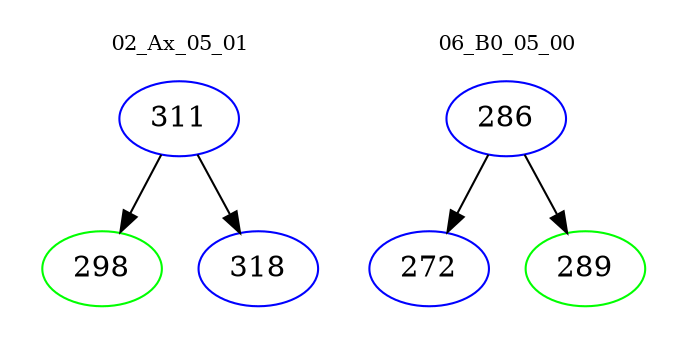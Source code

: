 digraph{
subgraph cluster_0 {
color = white
label = "02_Ax_05_01";
fontsize=10;
T0_311 [label="311", color="blue"]
T0_311 -> T0_298 [color="black"]
T0_298 [label="298", color="green"]
T0_311 -> T0_318 [color="black"]
T0_318 [label="318", color="blue"]
}
subgraph cluster_1 {
color = white
label = "06_B0_05_00";
fontsize=10;
T1_286 [label="286", color="blue"]
T1_286 -> T1_272 [color="black"]
T1_272 [label="272", color="blue"]
T1_286 -> T1_289 [color="black"]
T1_289 [label="289", color="green"]
}
}
